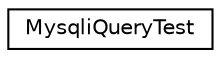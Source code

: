 digraph G
{
  edge [fontname="Helvetica",fontsize="10",labelfontname="Helvetica",labelfontsize="10"];
  node [fontname="Helvetica",fontsize="10",shape=record];
  rankdir=LR;
  Node1 [label="MysqliQueryTest",height=0.2,width=0.4,color="black", fillcolor="white", style="filled",URL="$class_mysqli_query_test.html"];
}
